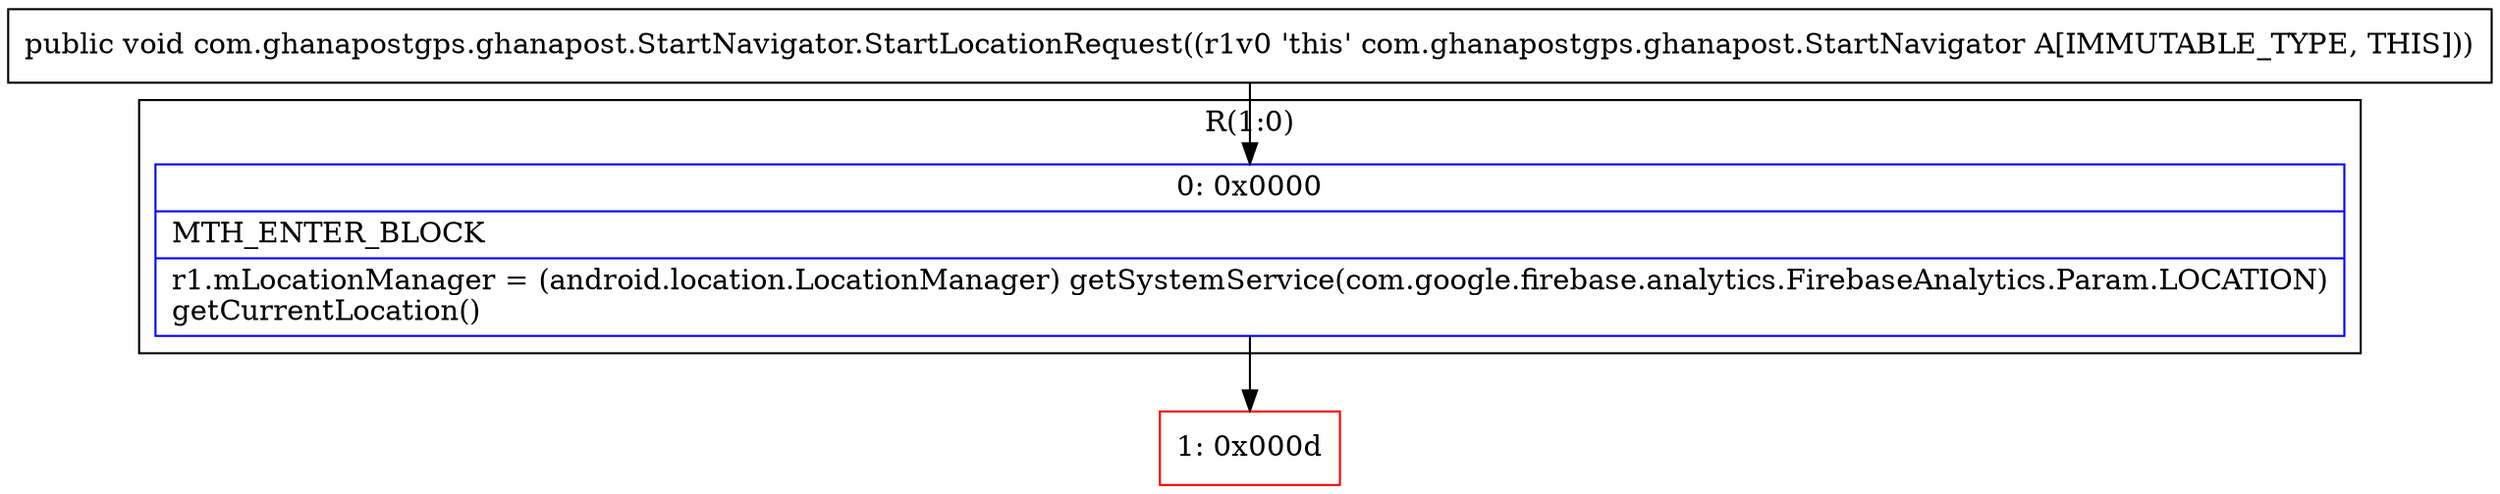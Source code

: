 digraph "CFG forcom.ghanapostgps.ghanapost.StartNavigator.StartLocationRequest()V" {
subgraph cluster_Region_1770077352 {
label = "R(1:0)";
node [shape=record,color=blue];
Node_0 [shape=record,label="{0\:\ 0x0000|MTH_ENTER_BLOCK\l|r1.mLocationManager = (android.location.LocationManager) getSystemService(com.google.firebase.analytics.FirebaseAnalytics.Param.LOCATION)\lgetCurrentLocation()\l}"];
}
Node_1 [shape=record,color=red,label="{1\:\ 0x000d}"];
MethodNode[shape=record,label="{public void com.ghanapostgps.ghanapost.StartNavigator.StartLocationRequest((r1v0 'this' com.ghanapostgps.ghanapost.StartNavigator A[IMMUTABLE_TYPE, THIS])) }"];
MethodNode -> Node_0;
Node_0 -> Node_1;
}

